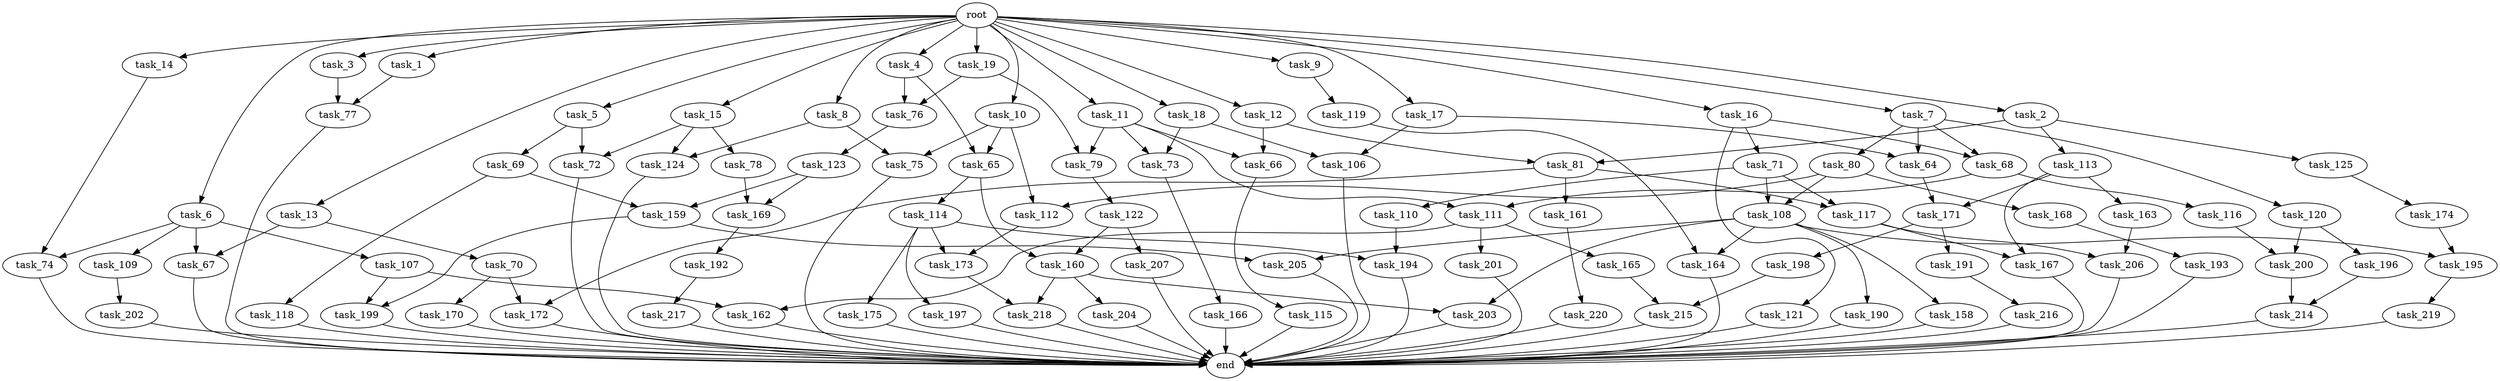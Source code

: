 digraph G {
  root [size="0.000000"];
  task_1 [size="102.400000"];
  task_2 [size="102.400000"];
  task_3 [size="102.400000"];
  task_4 [size="102.400000"];
  task_5 [size="102.400000"];
  task_6 [size="102.400000"];
  task_7 [size="102.400000"];
  task_8 [size="102.400000"];
  task_9 [size="102.400000"];
  task_10 [size="102.400000"];
  task_11 [size="102.400000"];
  task_12 [size="102.400000"];
  task_13 [size="102.400000"];
  task_14 [size="102.400000"];
  task_15 [size="102.400000"];
  task_16 [size="102.400000"];
  task_17 [size="102.400000"];
  task_18 [size="102.400000"];
  task_19 [size="102.400000"];
  task_64 [size="73014444032.000000"];
  task_65 [size="38654705664.000000"];
  task_66 [size="45526653337.600006"];
  task_67 [size="140874927308.800018"];
  task_68 [size="91053306675.200012"];
  task_69 [size="3435973836.800000"];
  task_70 [size="54975581388.800003"];
  task_71 [size="21474836480.000000"];
  task_72 [size="34359738368.000000"];
  task_73 [size="24910810316.800003"];
  task_74 [size="99643241267.200012"];
  task_75 [size="85899345920.000000"];
  task_76 [size="15461882265.600000"];
  task_77 [size="24910810316.800003"];
  task_78 [size="30923764531.200001"];
  task_79 [size="11166914969.600000"];
  task_80 [size="69578470195.199997"];
  task_81 [size="45526653337.600006"];
  task_106 [size="24910810316.800003"];
  task_107 [size="85899345920.000000"];
  task_108 [size="73014444032.000000"];
  task_109 [size="85899345920.000000"];
  task_110 [size="30923764531.200001"];
  task_111 [size="45526653337.600006"];
  task_112 [size="73014444032.000000"];
  task_113 [size="3435973836.800000"];
  task_114 [size="30923764531.200001"];
  task_115 [size="3435973836.800000"];
  task_116 [size="42090679500.800003"];
  task_117 [size="44667659878.400002"];
  task_118 [size="42090679500.800003"];
  task_119 [size="30923764531.200001"];
  task_120 [size="69578470195.199997"];
  task_121 [size="21474836480.000000"];
  task_122 [size="85899345920.000000"];
  task_123 [size="13743895347.200001"];
  task_124 [size="85899345920.000000"];
  task_125 [size="3435973836.800000"];
  task_158 [size="3435973836.800000"];
  task_159 [size="111669149696.000000"];
  task_160 [size="85899345920.000000"];
  task_161 [size="13743895347.200001"];
  task_162 [size="29205777612.800003"];
  task_163 [size="7730941132.800000"];
  task_164 [size="24910810316.800003"];
  task_165 [size="7730941132.800000"];
  task_166 [size="85899345920.000000"];
  task_167 [size="38654705664.000000"];
  task_168 [size="42090679500.800003"];
  task_169 [size="124554051584.000000"];
  task_170 [size="13743895347.200001"];
  task_171 [size="11166914969.600000"];
  task_172 [size="27487790694.400002"];
  task_173 [size="63565515980.800003"];
  task_174 [size="13743895347.200001"];
  task_175 [size="21474836480.000000"];
  task_190 [size="3435973836.800000"];
  task_191 [size="3435973836.800000"];
  task_192 [size="42090679500.800003"];
  task_193 [size="42090679500.800003"];
  task_194 [size="91053306675.200012"];
  task_195 [size="34359738368.000000"];
  task_196 [size="54975581388.800003"];
  task_197 [size="21474836480.000000"];
  task_198 [size="3435973836.800000"];
  task_199 [size="52398601011.200005"];
  task_200 [size="68719476736.000000"];
  task_201 [size="7730941132.800000"];
  task_202 [size="13743895347.200001"];
  task_203 [size="11166914969.600000"];
  task_204 [size="7730941132.800000"];
  task_205 [size="34359738368.000000"];
  task_206 [size="34359738368.000000"];
  task_207 [size="54975581388.800003"];
  task_214 [size="100502234726.400009"];
  task_215 [size="63565515980.800003"];
  task_216 [size="3435973836.800000"];
  task_217 [size="54975581388.800003"];
  task_218 [size="93630287052.800003"];
  task_219 [size="7730941132.800000"];
  task_220 [size="7730941132.800000"];
  end [size="0.000000"];

  root -> task_1 [size="1.000000"];
  root -> task_2 [size="1.000000"];
  root -> task_3 [size="1.000000"];
  root -> task_4 [size="1.000000"];
  root -> task_5 [size="1.000000"];
  root -> task_6 [size="1.000000"];
  root -> task_7 [size="1.000000"];
  root -> task_8 [size="1.000000"];
  root -> task_9 [size="1.000000"];
  root -> task_10 [size="1.000000"];
  root -> task_11 [size="1.000000"];
  root -> task_12 [size="1.000000"];
  root -> task_13 [size="1.000000"];
  root -> task_14 [size="1.000000"];
  root -> task_15 [size="1.000000"];
  root -> task_16 [size="1.000000"];
  root -> task_17 [size="1.000000"];
  root -> task_18 [size="1.000000"];
  root -> task_19 [size="1.000000"];
  task_1 -> task_77 [size="209715200.000000"];
  task_2 -> task_81 [size="33554432.000000"];
  task_2 -> task_113 [size="33554432.000000"];
  task_2 -> task_125 [size="33554432.000000"];
  task_3 -> task_77 [size="33554432.000000"];
  task_4 -> task_65 [size="75497472.000000"];
  task_4 -> task_76 [size="75497472.000000"];
  task_5 -> task_69 [size="33554432.000000"];
  task_5 -> task_72 [size="33554432.000000"];
  task_6 -> task_67 [size="838860800.000000"];
  task_6 -> task_74 [size="838860800.000000"];
  task_6 -> task_107 [size="838860800.000000"];
  task_6 -> task_109 [size="838860800.000000"];
  task_7 -> task_64 [size="679477248.000000"];
  task_7 -> task_68 [size="679477248.000000"];
  task_7 -> task_80 [size="679477248.000000"];
  task_7 -> task_120 [size="679477248.000000"];
  task_8 -> task_75 [size="536870912.000000"];
  task_8 -> task_124 [size="536870912.000000"];
  task_9 -> task_119 [size="301989888.000000"];
  task_10 -> task_65 [size="301989888.000000"];
  task_10 -> task_75 [size="301989888.000000"];
  task_10 -> task_112 [size="301989888.000000"];
  task_11 -> task_66 [size="33554432.000000"];
  task_11 -> task_73 [size="33554432.000000"];
  task_11 -> task_79 [size="33554432.000000"];
  task_11 -> task_111 [size="33554432.000000"];
  task_12 -> task_66 [size="411041792.000000"];
  task_12 -> task_81 [size="411041792.000000"];
  task_13 -> task_67 [size="536870912.000000"];
  task_13 -> task_70 [size="536870912.000000"];
  task_14 -> task_74 [size="134217728.000000"];
  task_15 -> task_72 [size="301989888.000000"];
  task_15 -> task_78 [size="301989888.000000"];
  task_15 -> task_124 [size="301989888.000000"];
  task_16 -> task_68 [size="209715200.000000"];
  task_16 -> task_71 [size="209715200.000000"];
  task_16 -> task_121 [size="209715200.000000"];
  task_17 -> task_64 [size="33554432.000000"];
  task_17 -> task_106 [size="33554432.000000"];
  task_18 -> task_73 [size="209715200.000000"];
  task_18 -> task_106 [size="209715200.000000"];
  task_19 -> task_76 [size="75497472.000000"];
  task_19 -> task_79 [size="75497472.000000"];
  task_64 -> task_171 [size="33554432.000000"];
  task_65 -> task_114 [size="301989888.000000"];
  task_65 -> task_160 [size="301989888.000000"];
  task_66 -> task_115 [size="33554432.000000"];
  task_67 -> end [size="1.000000"];
  task_68 -> task_111 [size="411041792.000000"];
  task_68 -> task_116 [size="411041792.000000"];
  task_69 -> task_118 [size="411041792.000000"];
  task_69 -> task_159 [size="411041792.000000"];
  task_70 -> task_170 [size="134217728.000000"];
  task_70 -> task_172 [size="134217728.000000"];
  task_71 -> task_108 [size="301989888.000000"];
  task_71 -> task_110 [size="301989888.000000"];
  task_71 -> task_117 [size="301989888.000000"];
  task_72 -> end [size="1.000000"];
  task_73 -> task_166 [size="838860800.000000"];
  task_74 -> end [size="1.000000"];
  task_75 -> end [size="1.000000"];
  task_76 -> task_123 [size="134217728.000000"];
  task_77 -> end [size="1.000000"];
  task_78 -> task_169 [size="536870912.000000"];
  task_79 -> task_122 [size="838860800.000000"];
  task_80 -> task_108 [size="411041792.000000"];
  task_80 -> task_112 [size="411041792.000000"];
  task_80 -> task_168 [size="411041792.000000"];
  task_81 -> task_117 [size="134217728.000000"];
  task_81 -> task_161 [size="134217728.000000"];
  task_81 -> task_172 [size="134217728.000000"];
  task_106 -> end [size="1.000000"];
  task_107 -> task_162 [size="209715200.000000"];
  task_107 -> task_199 [size="209715200.000000"];
  task_108 -> task_158 [size="33554432.000000"];
  task_108 -> task_164 [size="33554432.000000"];
  task_108 -> task_190 [size="33554432.000000"];
  task_108 -> task_195 [size="33554432.000000"];
  task_108 -> task_203 [size="33554432.000000"];
  task_108 -> task_205 [size="33554432.000000"];
  task_109 -> task_202 [size="134217728.000000"];
  task_110 -> task_194 [size="679477248.000000"];
  task_111 -> task_162 [size="75497472.000000"];
  task_111 -> task_165 [size="75497472.000000"];
  task_111 -> task_201 [size="75497472.000000"];
  task_112 -> task_173 [size="411041792.000000"];
  task_113 -> task_163 [size="75497472.000000"];
  task_113 -> task_167 [size="75497472.000000"];
  task_113 -> task_171 [size="75497472.000000"];
  task_114 -> task_173 [size="209715200.000000"];
  task_114 -> task_175 [size="209715200.000000"];
  task_114 -> task_194 [size="209715200.000000"];
  task_114 -> task_197 [size="209715200.000000"];
  task_115 -> end [size="1.000000"];
  task_116 -> task_200 [size="134217728.000000"];
  task_117 -> task_167 [size="301989888.000000"];
  task_117 -> task_206 [size="301989888.000000"];
  task_118 -> end [size="1.000000"];
  task_119 -> task_164 [size="209715200.000000"];
  task_120 -> task_196 [size="536870912.000000"];
  task_120 -> task_200 [size="536870912.000000"];
  task_121 -> end [size="1.000000"];
  task_122 -> task_160 [size="536870912.000000"];
  task_122 -> task_207 [size="536870912.000000"];
  task_123 -> task_159 [size="679477248.000000"];
  task_123 -> task_169 [size="679477248.000000"];
  task_124 -> end [size="1.000000"];
  task_125 -> task_174 [size="134217728.000000"];
  task_158 -> end [size="1.000000"];
  task_159 -> task_199 [size="301989888.000000"];
  task_159 -> task_205 [size="301989888.000000"];
  task_160 -> task_203 [size="75497472.000000"];
  task_160 -> task_204 [size="75497472.000000"];
  task_160 -> task_218 [size="75497472.000000"];
  task_161 -> task_220 [size="75497472.000000"];
  task_162 -> end [size="1.000000"];
  task_163 -> task_206 [size="33554432.000000"];
  task_164 -> end [size="1.000000"];
  task_165 -> task_215 [size="209715200.000000"];
  task_166 -> end [size="1.000000"];
  task_167 -> end [size="1.000000"];
  task_168 -> task_193 [size="411041792.000000"];
  task_169 -> task_192 [size="411041792.000000"];
  task_170 -> end [size="1.000000"];
  task_171 -> task_191 [size="33554432.000000"];
  task_171 -> task_198 [size="33554432.000000"];
  task_172 -> end [size="1.000000"];
  task_173 -> task_218 [size="838860800.000000"];
  task_174 -> task_195 [size="301989888.000000"];
  task_175 -> end [size="1.000000"];
  task_190 -> end [size="1.000000"];
  task_191 -> task_216 [size="33554432.000000"];
  task_192 -> task_217 [size="536870912.000000"];
  task_193 -> end [size="1.000000"];
  task_194 -> end [size="1.000000"];
  task_195 -> task_219 [size="75497472.000000"];
  task_196 -> task_214 [size="679477248.000000"];
  task_197 -> end [size="1.000000"];
  task_198 -> task_215 [size="411041792.000000"];
  task_199 -> end [size="1.000000"];
  task_200 -> task_214 [size="301989888.000000"];
  task_201 -> end [size="1.000000"];
  task_202 -> end [size="1.000000"];
  task_203 -> end [size="1.000000"];
  task_204 -> end [size="1.000000"];
  task_205 -> end [size="1.000000"];
  task_206 -> end [size="1.000000"];
  task_207 -> end [size="1.000000"];
  task_214 -> end [size="1.000000"];
  task_215 -> end [size="1.000000"];
  task_216 -> end [size="1.000000"];
  task_217 -> end [size="1.000000"];
  task_218 -> end [size="1.000000"];
  task_219 -> end [size="1.000000"];
  task_220 -> end [size="1.000000"];
}
